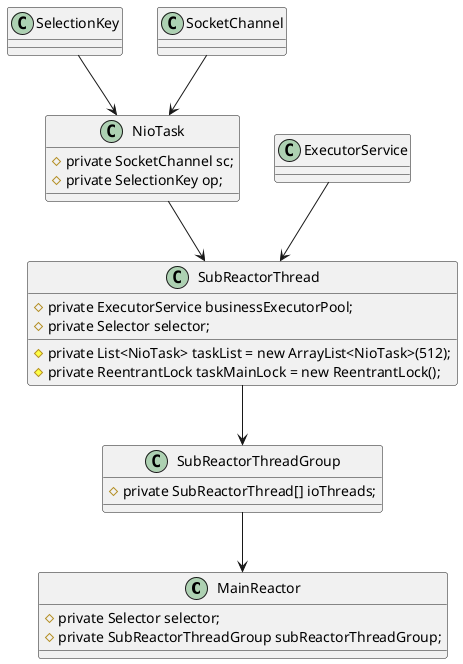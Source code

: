 @startuml

class MainReactor {
    # private Selector selector;
    # private SubReactorThreadGroup subReactorThreadGroup;
}

class SubReactorThreadGroup {
    # private SubReactorThread[] ioThreads;

}

class SubReactorThread {
    # private ExecutorService businessExecutorPool;
    # private List<NioTask> taskList = new ArrayList<NioTask>(512);
    # private ReentrantLock taskMainLock = new ReentrantLock();
    # private Selector selector;
}

class NioTask {
    # private SocketChannel sc;
    # private SelectionKey op;
}

class SelectionKey {
}


SubReactorThreadGroup --> MainReactor
SubReactorThread --> SubReactorThreadGroup
NioTask --> SubReactorThread
ExecutorService --> SubReactorThread
SocketChannel --> NioTask
SelectionKey --> NioTask
@enduml
